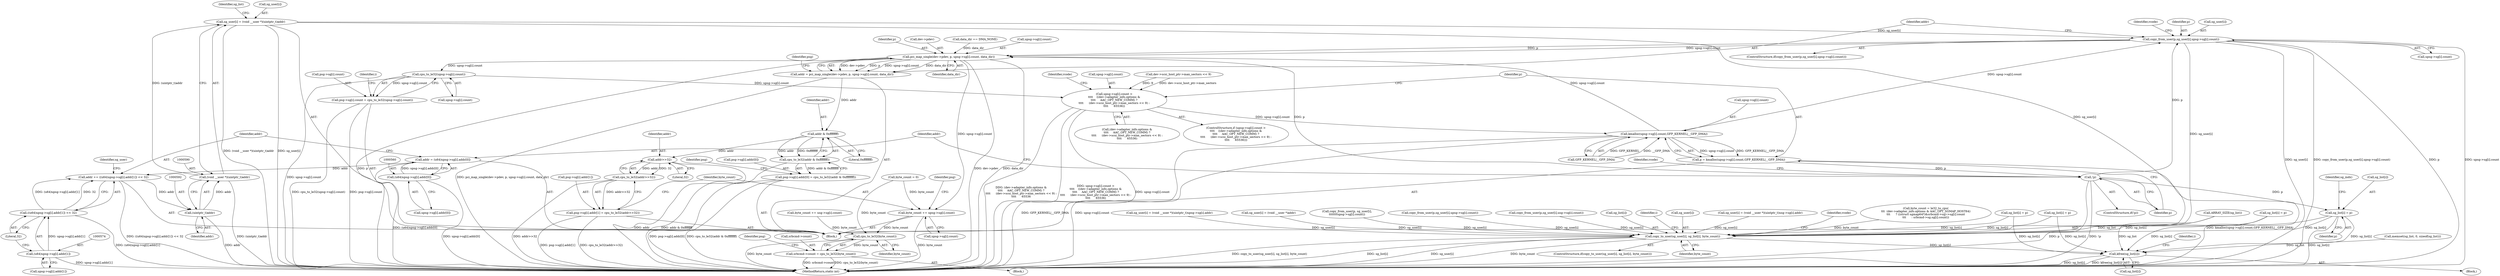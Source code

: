digraph "0_linux_b4789b8e6be3151a955ade74872822f30e8cd914@array" {
"1000585" [label="(Call,sg_user[i] = (void __user *)(uintptr_t)addr)"];
"1000589" [label="(Call,(void __user *)(uintptr_t)addr)"];
"1000591" [label="(Call,(uintptr_t)addr)"];
"1000570" [label="(Call,addr += ((u64)upsg->sg[i].addr[1]) << 32)"];
"1000572" [label="(Call,((u64)upsg->sg[i].addr[1]) << 32)"];
"1000573" [label="(Call,(u64)upsg->sg[i].addr[1])"];
"1000557" [label="(Call,addr = (u64)upsg->sg[i].addr[0])"];
"1000559" [label="(Call,(u64)upsg->sg[i].addr[0])"];
"1000608" [label="(Call,copy_from_user(p,sg_user[i],upsg->sg[i].count))"];
"1000628" [label="(Call,pci_map_single(dev->pdev, p, upsg->sg[i].count, data_dir))"];
"1000626" [label="(Call,addr = pci_map_single(dev->pdev, p, upsg->sg[i].count, data_dir))"];
"1000652" [label="(Call,addr & 0xffffffff)"];
"1000651" [label="(Call,cpu_to_le32(addr & 0xffffffff))"];
"1000641" [label="(Call,psg->sg[i].addr[0] = cpu_to_le32(addr & 0xffffffff))"];
"1000666" [label="(Call,addr>>32)"];
"1000665" [label="(Call,cpu_to_le32(addr>>32))"];
"1000655" [label="(Call,psg->sg[i].addr[1] = cpu_to_le32(addr>>32))"];
"1000669" [label="(Call,byte_count += upsg->sg[i].count)"];
"1000924" [label="(Call,cpu_to_le32(byte_count))"];
"1000920" [label="(Call,srbcmd->count = cpu_to_le32(byte_count))"];
"1000686" [label="(Call,cpu_to_le32(upsg->sg[i].count))"];
"1000505" [label="(Call,upsg->sg[i].count >\n\t\t\t\t    ((dev->adapter_info.options &\n\t\t\t\t     AAC_OPT_NEW_COMM) ?\n\t\t\t\t      (dev->scsi_host_ptr->max_sectors << 9) :\n\t\t\t\t      65536))"];
"1000537" [label="(Call,kmalloc(upsg->sg[i].count,GFP_KERNEL|__GFP_DMA))"];
"1000535" [label="(Call,p = kmalloc(upsg->sg[i].count,GFP_KERNEL|__GFP_DMA))"];
"1000549" [label="(Call,!p)"];
"1000594" [label="(Call,sg_list[i] = p)"];
"1001416" [label="(Call,copy_to_user(sg_user[i], sg_list[i], byte_count))"];
"1001461" [label="(Call,kfree(sg_list[i]))"];
"1000678" [label="(Call,psg->sg[i].count = cpu_to_le32(upsg->sg[i].count))"];
"1000504" [label="(ControlStructure,if (upsg->sg[i].count >\n\t\t\t\t    ((dev->adapter_info.options &\n\t\t\t\t     AAC_OPT_NEW_COMM) ?\n\t\t\t\t      (dev->scsi_host_ptr->max_sectors << 9) :\n\t\t\t\t      65536)))"];
"1000641" [label="(Call,psg->sg[i].addr[0] = cpu_to_le32(addr & 0xffffffff))"];
"1000609" [label="(Identifier,p)"];
"1000600" [label="(Identifier,sg_indx)"];
"1001225" [label="(Call,sg_user[i] = (void __user *)(uintptr_t)upsg->sg[i].addr)"];
"1000550" [label="(Identifier,p)"];
"1000536" [label="(Identifier,p)"];
"1000591" [label="(Call,(uintptr_t)addr)"];
"1000610" [label="(Call,sg_user[i])"];
"1001415" [label="(ControlStructure,if(copy_to_user(sg_user[i], sg_list[i], byte_count)))"];
"1001088" [label="(Call,copy_from_user(p,sg_user[i],usg->sg[i].count))"];
"1000640" [label="(Identifier,data_dir)"];
"1001461" [label="(Call,kfree(sg_list[i]))"];
"1000613" [label="(Call,upsg->sg[i].count)"];
"1000572" [label="(Call,((u64)upsg->sg[i].addr[1]) << 32)"];
"1000570" [label="(Call,addr += ((u64)upsg->sg[i].addr[1]) << 32)"];
"1000573" [label="(Call,(u64)upsg->sg[i].addr[1])"];
"1000633" [label="(Call,upsg->sg[i].count)"];
"1000521" [label="(Call,dev->scsi_host_ptr->max_sectors << 9)"];
"1000642" [label="(Call,psg->sg[i].addr[0])"];
"1000656" [label="(Call,psg->sg[i].addr[1])"];
"1000678" [label="(Call,psg->sg[i].count = cpu_to_le32(upsg->sg[i].count))"];
"1001074" [label="(Call,sg_list[i] = p)"];
"1001426" [label="(Identifier,rcode)"];
"1000686" [label="(Call,cpu_to_le32(upsg->sg[i].count))"];
"1000651" [label="(Call,cpu_to_le32(addr & 0xffffffff))"];
"1000537" [label="(Call,kmalloc(upsg->sg[i].count,GFP_KERNEL|__GFP_DMA))"];
"1000463" [label="(Block,)"];
"1001383" [label="(Call,byte_count = le32_to_cpu(\n\t\t\t  (dev->adapter_info.options & AAC_OPT_SGMAP_HOST64)\n\t\t\t      ? ((struct sgmap64*)&srbcmd->sg)->sg[i].count\n\t\t\t      : srbcmd->sg.sg[i].count))"];
"1000666" [label="(Call,addr>>32)"];
"1000626" [label="(Call,addr = pci_map_single(dev->pdev, p, upsg->sg[i].count, data_dir))"];
"1000655" [label="(Call,psg->sg[i].addr[1] = cpu_to_le32(addr>>32))"];
"1000558" [label="(Identifier,addr)"];
"1000584" [label="(Literal,32)"];
"1001240" [label="(Call,sg_list[i] = p)"];
"1001067" [label="(Call,sg_user[i] = (void __user *)addr)"];
"1001254" [label="(Call,copy_from_user(p, sg_user[i],\n\t\t\t\t\t\t\tupsg->sg[i].count))"];
"1000593" [label="(Identifier,addr)"];
"1000622" [label="(Identifier,rcode)"];
"1000653" [label="(Identifier,addr)"];
"1000830" [label="(Call,copy_from_user(p,sg_user[i],upsg->sg[i].count))"];
"1000667" [label="(Identifier,addr)"];
"1000548" [label="(ControlStructure,if(!p))"];
"1000670" [label="(Identifier,byte_count)"];
"1000545" [label="(Call,GFP_KERNEL|__GFP_DMA)"];
"1000646" [label="(Identifier,psg)"];
"1000652" [label="(Call,addr & 0xffffffff)"];
"1000501" [label="(Block,)"];
"1000531" [label="(Identifier,rcode)"];
"1000632" [label="(Identifier,p)"];
"1000208" [label="(Call,memset(sg_list, 0, sizeof(sg_list)))"];
"1000594" [label="(Call,sg_list[i] = p)"];
"1000679" [label="(Call,psg->sg[i].count)"];
"1000585" [label="(Call,sg_user[i] = (void __user *)(uintptr_t)addr)"];
"1000816" [label="(Call,sg_list[i] = p)"];
"1000628" [label="(Call,pci_map_single(dev->pdev, p, upsg->sg[i].count, data_dir))"];
"1000921" [label="(Call,srbcmd->count)"];
"1000669" [label="(Call,byte_count += upsg->sg[i].count)"];
"1000538" [label="(Call,upsg->sg[i].count)"];
"1001460" [label="(Block,)"];
"1000595" [label="(Call,sg_list[i])"];
"1000553" [label="(Identifier,rcode)"];
"1000928" [label="(Identifier,psg)"];
"1000557" [label="(Call,addr = (u64)upsg->sg[i].addr[0])"];
"1000629" [label="(Call,dev->pdev)"];
"1000671" [label="(Call,upsg->sg[i].count)"];
"1000513" [label="(Call,(dev->adapter_info.options &\n\t\t\t\t     AAC_OPT_NEW_COMM) ?\n\t\t\t\t      (dev->scsi_host_ptr->max_sectors << 9) :\n\t\t\t\t      65536)"];
"1000920" [label="(Call,srbcmd->count = cpu_to_le32(byte_count))"];
"1001420" [label="(Call,sg_list[i])"];
"1000893" [label="(Call,byte_count += usg->sg[i].count)"];
"1000925" [label="(Identifier,byte_count)"];
"1001459" [label="(Identifier,i)"];
"1001381" [label="(Identifier,i)"];
"1000607" [label="(ControlStructure,if(copy_from_user(p,sg_user[i],upsg->sg[i].count)))"];
"1000596" [label="(Identifier,sg_list)"];
"1000561" [label="(Call,upsg->sg[i].addr[0])"];
"1000665" [label="(Call,cpu_to_le32(addr>>32))"];
"1000682" [label="(Identifier,psg)"];
"1000587" [label="(Identifier,sg_user)"];
"1000598" [label="(Identifier,p)"];
"1000575" [label="(Call,upsg->sg[i].addr[1])"];
"1000660" [label="(Identifier,psg)"];
"1000438" [label="(Call,data_dir == DMA_NONE)"];
"1000654" [label="(Literal,0xffffffff)"];
"1000535" [label="(Call,p = kmalloc(upsg->sg[i].count,GFP_KERNEL|__GFP_DMA))"];
"1000924" [label="(Call,cpu_to_le32(byte_count))"];
"1001477" [label="(MethodReturn,static int)"];
"1000506" [label="(Call,upsg->sg[i].count)"];
"1000559" [label="(Call,(u64)upsg->sg[i].addr[0])"];
"1000627" [label="(Identifier,addr)"];
"1001416" [label="(Call,copy_to_user(sg_user[i], sg_list[i], byte_count))"];
"1000586" [label="(Call,sg_user[i])"];
"1001423" [label="(Identifier,byte_count)"];
"1000549" [label="(Call,!p)"];
"1000505" [label="(Call,upsg->sg[i].count >\n\t\t\t\t    ((dev->adapter_info.options &\n\t\t\t\t     AAC_OPT_NEW_COMM) ?\n\t\t\t\t      (dev->scsi_host_ptr->max_sectors << 9) :\n\t\t\t\t      65536))"];
"1001417" [label="(Call,sg_user[i])"];
"1000452" [label="(Call,byte_count = 0)"];
"1000668" [label="(Literal,32)"];
"1000379" [label="(Call,ARRAY_SIZE(sg_list))"];
"1001462" [label="(Call,sg_list[i])"];
"1000687" [label="(Call,upsg->sg[i].count)"];
"1000801" [label="(Call,sg_user[i] = (void __user *)(uintptr_t)usg->sg[i].addr)"];
"1000589" [label="(Call,(void __user *)(uintptr_t)addr)"];
"1000571" [label="(Identifier,addr)"];
"1000500" [label="(Identifier,i)"];
"1000608" [label="(Call,copy_from_user(p,sg_user[i],upsg->sg[i].count))"];
"1000585" -> "1000501"  [label="AST: "];
"1000585" -> "1000589"  [label="CFG: "];
"1000586" -> "1000585"  [label="AST: "];
"1000589" -> "1000585"  [label="AST: "];
"1000596" -> "1000585"  [label="CFG: "];
"1000585" -> "1001477"  [label="DDG: (void __user *)(uintptr_t)addr"];
"1000585" -> "1001477"  [label="DDG: sg_user[i]"];
"1000589" -> "1000585"  [label="DDG: (uintptr_t)addr"];
"1000585" -> "1000608"  [label="DDG: sg_user[i]"];
"1000585" -> "1001416"  [label="DDG: sg_user[i]"];
"1000589" -> "1000591"  [label="CFG: "];
"1000590" -> "1000589"  [label="AST: "];
"1000591" -> "1000589"  [label="AST: "];
"1000589" -> "1001477"  [label="DDG: (uintptr_t)addr"];
"1000591" -> "1000589"  [label="DDG: addr"];
"1000591" -> "1000593"  [label="CFG: "];
"1000592" -> "1000591"  [label="AST: "];
"1000593" -> "1000591"  [label="AST: "];
"1000591" -> "1001477"  [label="DDG: addr"];
"1000570" -> "1000591"  [label="DDG: addr"];
"1000570" -> "1000501"  [label="AST: "];
"1000570" -> "1000572"  [label="CFG: "];
"1000571" -> "1000570"  [label="AST: "];
"1000572" -> "1000570"  [label="AST: "];
"1000587" -> "1000570"  [label="CFG: "];
"1000570" -> "1001477"  [label="DDG: ((u64)upsg->sg[i].addr[1]) << 32"];
"1000572" -> "1000570"  [label="DDG: (u64)upsg->sg[i].addr[1]"];
"1000572" -> "1000570"  [label="DDG: 32"];
"1000557" -> "1000570"  [label="DDG: addr"];
"1000572" -> "1000584"  [label="CFG: "];
"1000573" -> "1000572"  [label="AST: "];
"1000584" -> "1000572"  [label="AST: "];
"1000572" -> "1001477"  [label="DDG: (u64)upsg->sg[i].addr[1]"];
"1000573" -> "1000572"  [label="DDG: upsg->sg[i].addr[1]"];
"1000573" -> "1000575"  [label="CFG: "];
"1000574" -> "1000573"  [label="AST: "];
"1000575" -> "1000573"  [label="AST: "];
"1000584" -> "1000573"  [label="CFG: "];
"1000573" -> "1001477"  [label="DDG: upsg->sg[i].addr[1]"];
"1000557" -> "1000501"  [label="AST: "];
"1000557" -> "1000559"  [label="CFG: "];
"1000558" -> "1000557"  [label="AST: "];
"1000559" -> "1000557"  [label="AST: "];
"1000571" -> "1000557"  [label="CFG: "];
"1000557" -> "1001477"  [label="DDG: (u64)upsg->sg[i].addr[0]"];
"1000559" -> "1000557"  [label="DDG: upsg->sg[i].addr[0]"];
"1000559" -> "1000561"  [label="CFG: "];
"1000560" -> "1000559"  [label="AST: "];
"1000561" -> "1000559"  [label="AST: "];
"1000559" -> "1001477"  [label="DDG: upsg->sg[i].addr[0]"];
"1000608" -> "1000607"  [label="AST: "];
"1000608" -> "1000613"  [label="CFG: "];
"1000609" -> "1000608"  [label="AST: "];
"1000610" -> "1000608"  [label="AST: "];
"1000613" -> "1000608"  [label="AST: "];
"1000622" -> "1000608"  [label="CFG: "];
"1000627" -> "1000608"  [label="CFG: "];
"1000608" -> "1001477"  [label="DDG: upsg->sg[i].count"];
"1000608" -> "1001477"  [label="DDG: sg_user[i]"];
"1000608" -> "1001477"  [label="DDG: copy_from_user(p,sg_user[i],upsg->sg[i].count)"];
"1000608" -> "1001477"  [label="DDG: p"];
"1000549" -> "1000608"  [label="DDG: p"];
"1000537" -> "1000608"  [label="DDG: upsg->sg[i].count"];
"1000608" -> "1000628"  [label="DDG: p"];
"1000608" -> "1000628"  [label="DDG: upsg->sg[i].count"];
"1000608" -> "1001416"  [label="DDG: sg_user[i]"];
"1000628" -> "1000626"  [label="AST: "];
"1000628" -> "1000640"  [label="CFG: "];
"1000629" -> "1000628"  [label="AST: "];
"1000632" -> "1000628"  [label="AST: "];
"1000633" -> "1000628"  [label="AST: "];
"1000640" -> "1000628"  [label="AST: "];
"1000626" -> "1000628"  [label="CFG: "];
"1000628" -> "1001477"  [label="DDG: dev->pdev"];
"1000628" -> "1001477"  [label="DDG: data_dir"];
"1000628" -> "1001477"  [label="DDG: p"];
"1000628" -> "1000626"  [label="DDG: dev->pdev"];
"1000628" -> "1000626"  [label="DDG: p"];
"1000628" -> "1000626"  [label="DDG: upsg->sg[i].count"];
"1000628" -> "1000626"  [label="DDG: data_dir"];
"1000549" -> "1000628"  [label="DDG: p"];
"1000537" -> "1000628"  [label="DDG: upsg->sg[i].count"];
"1000438" -> "1000628"  [label="DDG: data_dir"];
"1000628" -> "1000669"  [label="DDG: upsg->sg[i].count"];
"1000628" -> "1000686"  [label="DDG: upsg->sg[i].count"];
"1000626" -> "1000501"  [label="AST: "];
"1000627" -> "1000626"  [label="AST: "];
"1000646" -> "1000626"  [label="CFG: "];
"1000626" -> "1001477"  [label="DDG: pci_map_single(dev->pdev, p, upsg->sg[i].count, data_dir)"];
"1000626" -> "1000652"  [label="DDG: addr"];
"1000652" -> "1000651"  [label="AST: "];
"1000652" -> "1000654"  [label="CFG: "];
"1000653" -> "1000652"  [label="AST: "];
"1000654" -> "1000652"  [label="AST: "];
"1000651" -> "1000652"  [label="CFG: "];
"1000652" -> "1000651"  [label="DDG: addr"];
"1000652" -> "1000651"  [label="DDG: 0xffffffff"];
"1000652" -> "1000666"  [label="DDG: addr"];
"1000651" -> "1000641"  [label="AST: "];
"1000641" -> "1000651"  [label="CFG: "];
"1000651" -> "1001477"  [label="DDG: addr & 0xffffffff"];
"1000651" -> "1000641"  [label="DDG: addr & 0xffffffff"];
"1000641" -> "1000501"  [label="AST: "];
"1000642" -> "1000641"  [label="AST: "];
"1000660" -> "1000641"  [label="CFG: "];
"1000641" -> "1001477"  [label="DDG: cpu_to_le32(addr & 0xffffffff)"];
"1000641" -> "1001477"  [label="DDG: psg->sg[i].addr[0]"];
"1000666" -> "1000665"  [label="AST: "];
"1000666" -> "1000668"  [label="CFG: "];
"1000667" -> "1000666"  [label="AST: "];
"1000668" -> "1000666"  [label="AST: "];
"1000665" -> "1000666"  [label="CFG: "];
"1000666" -> "1001477"  [label="DDG: addr"];
"1000666" -> "1000665"  [label="DDG: addr"];
"1000666" -> "1000665"  [label="DDG: 32"];
"1000665" -> "1000655"  [label="AST: "];
"1000655" -> "1000665"  [label="CFG: "];
"1000665" -> "1001477"  [label="DDG: addr>>32"];
"1000665" -> "1000655"  [label="DDG: addr>>32"];
"1000655" -> "1000501"  [label="AST: "];
"1000656" -> "1000655"  [label="AST: "];
"1000670" -> "1000655"  [label="CFG: "];
"1000655" -> "1001477"  [label="DDG: psg->sg[i].addr[1]"];
"1000655" -> "1001477"  [label="DDG: cpu_to_le32(addr>>32)"];
"1000669" -> "1000501"  [label="AST: "];
"1000669" -> "1000671"  [label="CFG: "];
"1000670" -> "1000669"  [label="AST: "];
"1000671" -> "1000669"  [label="AST: "];
"1000682" -> "1000669"  [label="CFG: "];
"1000669" -> "1001477"  [label="DDG: byte_count"];
"1000452" -> "1000669"  [label="DDG: byte_count"];
"1000669" -> "1000924"  [label="DDG: byte_count"];
"1000924" -> "1000920"  [label="AST: "];
"1000924" -> "1000925"  [label="CFG: "];
"1000925" -> "1000924"  [label="AST: "];
"1000920" -> "1000924"  [label="CFG: "];
"1000924" -> "1001477"  [label="DDG: byte_count"];
"1000924" -> "1000920"  [label="DDG: byte_count"];
"1000452" -> "1000924"  [label="DDG: byte_count"];
"1000893" -> "1000924"  [label="DDG: byte_count"];
"1000920" -> "1000463"  [label="AST: "];
"1000921" -> "1000920"  [label="AST: "];
"1000928" -> "1000920"  [label="CFG: "];
"1000920" -> "1001477"  [label="DDG: srbcmd->count"];
"1000920" -> "1001477"  [label="DDG: cpu_to_le32(byte_count)"];
"1000686" -> "1000678"  [label="AST: "];
"1000686" -> "1000687"  [label="CFG: "];
"1000687" -> "1000686"  [label="AST: "];
"1000678" -> "1000686"  [label="CFG: "];
"1000686" -> "1001477"  [label="DDG: upsg->sg[i].count"];
"1000686" -> "1000505"  [label="DDG: upsg->sg[i].count"];
"1000686" -> "1000678"  [label="DDG: upsg->sg[i].count"];
"1000505" -> "1000504"  [label="AST: "];
"1000505" -> "1000513"  [label="CFG: "];
"1000506" -> "1000505"  [label="AST: "];
"1000513" -> "1000505"  [label="AST: "];
"1000531" -> "1000505"  [label="CFG: "];
"1000536" -> "1000505"  [label="CFG: "];
"1000505" -> "1001477"  [label="DDG: upsg->sg[i].count"];
"1000505" -> "1001477"  [label="DDG: (dev->adapter_info.options &\n\t\t\t\t     AAC_OPT_NEW_COMM) ?\n\t\t\t\t      (dev->scsi_host_ptr->max_sectors << 9) :\n\t\t\t\t      65536"];
"1000505" -> "1001477"  [label="DDG: upsg->sg[i].count >\n\t\t\t\t    ((dev->adapter_info.options &\n\t\t\t\t     AAC_OPT_NEW_COMM) ?\n\t\t\t\t      (dev->scsi_host_ptr->max_sectors << 9) :\n\t\t\t\t      65536)"];
"1000521" -> "1000505"  [label="DDG: dev->scsi_host_ptr->max_sectors"];
"1000521" -> "1000505"  [label="DDG: 9"];
"1000505" -> "1000537"  [label="DDG: upsg->sg[i].count"];
"1000537" -> "1000535"  [label="AST: "];
"1000537" -> "1000545"  [label="CFG: "];
"1000538" -> "1000537"  [label="AST: "];
"1000545" -> "1000537"  [label="AST: "];
"1000535" -> "1000537"  [label="CFG: "];
"1000537" -> "1001477"  [label="DDG: GFP_KERNEL|__GFP_DMA"];
"1000537" -> "1001477"  [label="DDG: upsg->sg[i].count"];
"1000537" -> "1000535"  [label="DDG: upsg->sg[i].count"];
"1000537" -> "1000535"  [label="DDG: GFP_KERNEL|__GFP_DMA"];
"1000545" -> "1000537"  [label="DDG: GFP_KERNEL"];
"1000545" -> "1000537"  [label="DDG: __GFP_DMA"];
"1000535" -> "1000501"  [label="AST: "];
"1000536" -> "1000535"  [label="AST: "];
"1000550" -> "1000535"  [label="CFG: "];
"1000535" -> "1001477"  [label="DDG: kmalloc(upsg->sg[i].count,GFP_KERNEL|__GFP_DMA)"];
"1000535" -> "1000549"  [label="DDG: p"];
"1000549" -> "1000548"  [label="AST: "];
"1000549" -> "1000550"  [label="CFG: "];
"1000550" -> "1000549"  [label="AST: "];
"1000553" -> "1000549"  [label="CFG: "];
"1000558" -> "1000549"  [label="CFG: "];
"1000549" -> "1001477"  [label="DDG: p"];
"1000549" -> "1001477"  [label="DDG: !p"];
"1000549" -> "1000594"  [label="DDG: p"];
"1000594" -> "1000501"  [label="AST: "];
"1000594" -> "1000598"  [label="CFG: "];
"1000595" -> "1000594"  [label="AST: "];
"1000598" -> "1000594"  [label="AST: "];
"1000600" -> "1000594"  [label="CFG: "];
"1000594" -> "1001477"  [label="DDG: sg_list[i]"];
"1000594" -> "1001416"  [label="DDG: sg_list[i]"];
"1000594" -> "1001461"  [label="DDG: sg_list[i]"];
"1001416" -> "1001415"  [label="AST: "];
"1001416" -> "1001423"  [label="CFG: "];
"1001417" -> "1001416"  [label="AST: "];
"1001420" -> "1001416"  [label="AST: "];
"1001423" -> "1001416"  [label="AST: "];
"1001426" -> "1001416"  [label="CFG: "];
"1001381" -> "1001416"  [label="CFG: "];
"1001416" -> "1001477"  [label="DDG: sg_user[i]"];
"1001416" -> "1001477"  [label="DDG: byte_count"];
"1001416" -> "1001477"  [label="DDG: copy_to_user(sg_user[i], sg_list[i], byte_count)"];
"1001416" -> "1001477"  [label="DDG: sg_list[i]"];
"1000801" -> "1001416"  [label="DDG: sg_user[i]"];
"1001254" -> "1001416"  [label="DDG: sg_user[i]"];
"1000830" -> "1001416"  [label="DDG: sg_user[i]"];
"1001067" -> "1001416"  [label="DDG: sg_user[i]"];
"1001225" -> "1001416"  [label="DDG: sg_user[i]"];
"1001088" -> "1001416"  [label="DDG: sg_user[i]"];
"1001074" -> "1001416"  [label="DDG: sg_list[i]"];
"1000816" -> "1001416"  [label="DDG: sg_list[i]"];
"1000379" -> "1001416"  [label="DDG: sg_list"];
"1001240" -> "1001416"  [label="DDG: sg_list[i]"];
"1001383" -> "1001416"  [label="DDG: byte_count"];
"1001416" -> "1001461"  [label="DDG: sg_list[i]"];
"1001461" -> "1001460"  [label="AST: "];
"1001461" -> "1001462"  [label="CFG: "];
"1001462" -> "1001461"  [label="AST: "];
"1001459" -> "1001461"  [label="CFG: "];
"1001461" -> "1001477"  [label="DDG: sg_list[i]"];
"1001461" -> "1001477"  [label="DDG: kfree(sg_list[i])"];
"1001074" -> "1001461"  [label="DDG: sg_list[i]"];
"1000208" -> "1001461"  [label="DDG: sg_list"];
"1000816" -> "1001461"  [label="DDG: sg_list[i]"];
"1000379" -> "1001461"  [label="DDG: sg_list"];
"1001240" -> "1001461"  [label="DDG: sg_list[i]"];
"1000678" -> "1000501"  [label="AST: "];
"1000679" -> "1000678"  [label="AST: "];
"1000500" -> "1000678"  [label="CFG: "];
"1000678" -> "1001477"  [label="DDG: psg->sg[i].count"];
"1000678" -> "1001477"  [label="DDG: cpu_to_le32(upsg->sg[i].count)"];
}
